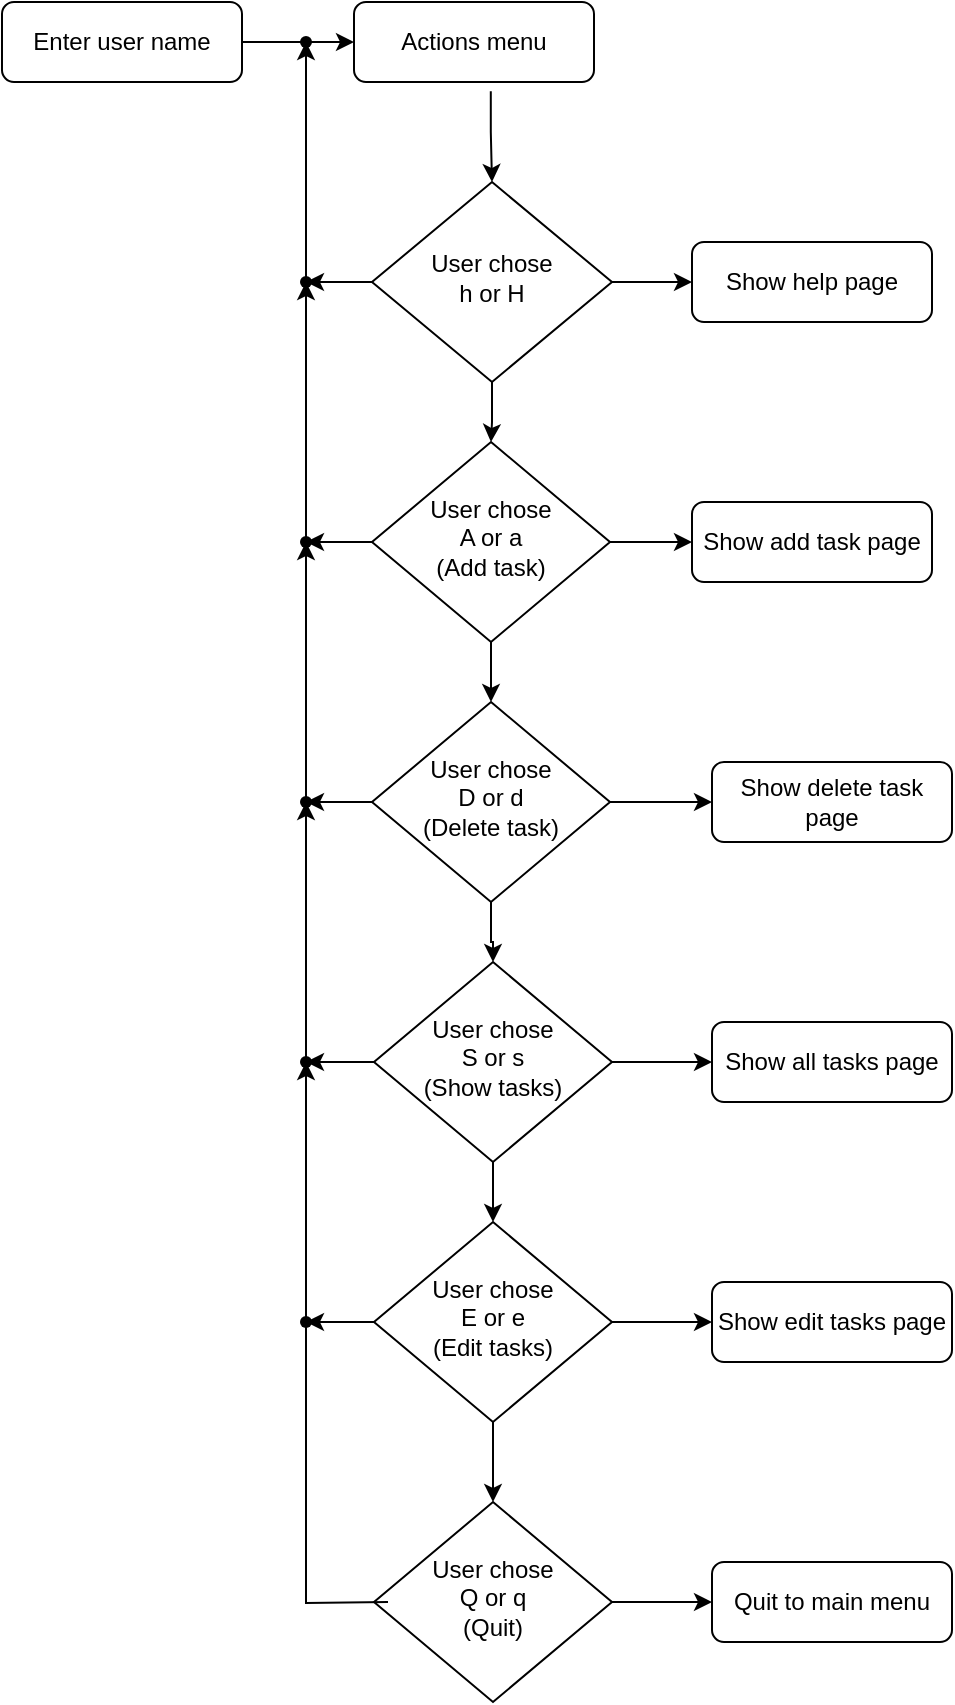 <mxfile compressed="true" version="24.5.3" type="device"><diagram id="C5RBs43oDa-KdzZeNtuy" name="Page-1"><mxGraphModel dx="1091" dy="664" grid="1" gridSize="10" guides="1" tooltips="1" connect="1" arrows="1" fold="1" page="1" pageScale="1" pageWidth="1920" pageHeight="1200" math="0" shadow="0"><root><mxCell id="WIyWlLk6GJQsqaUBKTNV-0"/><mxCell id="WIyWlLk6GJQsqaUBKTNV-1" parent="WIyWlLk6GJQsqaUBKTNV-0"/><mxCell id="Yez8xT51xrSysQCl3FHD-80" value="" style="edgeStyle=orthogonalEdgeStyle;rounded=0;orthogonalLoop=1;jettySize=auto;html=1;entryX=0;entryY=0.5;entryDx=0;entryDy=0;" parent="WIyWlLk6GJQsqaUBKTNV-1" source="WIyWlLk6GJQsqaUBKTNV-3" target="Yez8xT51xrSysQCl3FHD-1" edge="1"><mxGeometry relative="1" as="geometry"><mxPoint x="565" y="100" as="targetPoint"/></mxGeometry></mxCell><mxCell id="WIyWlLk6GJQsqaUBKTNV-3" value="Enter user name" style="rounded=1;whiteSpace=wrap;html=1;fontSize=12;glass=0;strokeWidth=1;shadow=0;" parent="WIyWlLk6GJQsqaUBKTNV-1" vertex="1"><mxGeometry x="313" y="80" width="120" height="40" as="geometry"/></mxCell><mxCell id="Yez8xT51xrSysQCl3FHD-25" value="" style="edgeStyle=orthogonalEdgeStyle;rounded=0;orthogonalLoop=1;jettySize=auto;html=1;" parent="WIyWlLk6GJQsqaUBKTNV-1" source="WIyWlLk6GJQsqaUBKTNV-6" target="WIyWlLk6GJQsqaUBKTNV-7" edge="1"><mxGeometry relative="1" as="geometry"/></mxCell><mxCell id="Yez8xT51xrSysQCl3FHD-31" value="" style="edgeStyle=orthogonalEdgeStyle;rounded=0;orthogonalLoop=1;jettySize=auto;html=1;" parent="WIyWlLk6GJQsqaUBKTNV-1" source="WIyWlLk6GJQsqaUBKTNV-6" target="Yez8xT51xrSysQCl3FHD-29" edge="1"><mxGeometry relative="1" as="geometry"/></mxCell><mxCell id="Yez8xT51xrSysQCl3FHD-50" value="" style="edgeStyle=orthogonalEdgeStyle;rounded=0;orthogonalLoop=1;jettySize=auto;html=1;" parent="WIyWlLk6GJQsqaUBKTNV-1" source="WIyWlLk6GJQsqaUBKTNV-6" target="Yez8xT51xrSysQCl3FHD-49" edge="1"><mxGeometry relative="1" as="geometry"/></mxCell><mxCell id="WIyWlLk6GJQsqaUBKTNV-6" value="User chose&lt;div&gt;h or H&lt;/div&gt;" style="rhombus;whiteSpace=wrap;html=1;shadow=0;fontFamily=Helvetica;fontSize=12;align=center;strokeWidth=1;spacing=6;spacingTop=-4;" parent="WIyWlLk6GJQsqaUBKTNV-1" vertex="1"><mxGeometry x="498" y="170" width="120" height="100" as="geometry"/></mxCell><mxCell id="WIyWlLk6GJQsqaUBKTNV-7" value="Show help page" style="rounded=1;whiteSpace=wrap;html=1;fontSize=12;glass=0;strokeWidth=1;shadow=0;" parent="WIyWlLk6GJQsqaUBKTNV-1" vertex="1"><mxGeometry x="658" y="200" width="120" height="40" as="geometry"/></mxCell><mxCell id="Yez8xT51xrSysQCl3FHD-0" style="edgeStyle=orthogonalEdgeStyle;rounded=0;orthogonalLoop=1;jettySize=auto;html=1;exitX=0.57;exitY=1.115;exitDx=0;exitDy=0;entryX=0.5;entryY=0;entryDx=0;entryDy=0;exitPerimeter=0;" parent="WIyWlLk6GJQsqaUBKTNV-1" source="Yez8xT51xrSysQCl3FHD-1" target="WIyWlLk6GJQsqaUBKTNV-6" edge="1"><mxGeometry relative="1" as="geometry"/></mxCell><mxCell id="Yez8xT51xrSysQCl3FHD-1" value="Actions menu&lt;div&gt;&lt;/div&gt;" style="rounded=1;whiteSpace=wrap;html=1;fontSize=12;glass=0;strokeWidth=1;shadow=0;" parent="WIyWlLk6GJQsqaUBKTNV-1" vertex="1"><mxGeometry x="489" y="80" width="120" height="40" as="geometry"/></mxCell><mxCell id="Yez8xT51xrSysQCl3FHD-34" value="" style="edgeStyle=orthogonalEdgeStyle;rounded=0;orthogonalLoop=1;jettySize=auto;html=1;" parent="WIyWlLk6GJQsqaUBKTNV-1" source="Yez8xT51xrSysQCl3FHD-29" target="Yez8xT51xrSysQCl3FHD-32" edge="1"><mxGeometry relative="1" as="geometry"/></mxCell><mxCell id="Yez8xT51xrSysQCl3FHD-53" value="" style="edgeStyle=orthogonalEdgeStyle;rounded=0;orthogonalLoop=1;jettySize=auto;html=1;" parent="WIyWlLk6GJQsqaUBKTNV-1" source="Yez8xT51xrSysQCl3FHD-29" target="Yez8xT51xrSysQCl3FHD-52" edge="1"><mxGeometry relative="1" as="geometry"/></mxCell><mxCell id="Yez8xT51xrSysQCl3FHD-68" value="" style="edgeStyle=orthogonalEdgeStyle;rounded=0;orthogonalLoop=1;jettySize=auto;html=1;" parent="WIyWlLk6GJQsqaUBKTNV-1" source="Yez8xT51xrSysQCl3FHD-29" target="Yez8xT51xrSysQCl3FHD-63" edge="1"><mxGeometry relative="1" as="geometry"/></mxCell><mxCell id="Yez8xT51xrSysQCl3FHD-29" value="User chose&lt;div&gt;A or a&lt;/div&gt;&lt;div&gt;(Add task)&lt;/div&gt;" style="rhombus;whiteSpace=wrap;html=1;shadow=0;fontFamily=Helvetica;fontSize=12;align=center;strokeWidth=1;spacing=6;spacingTop=-4;" parent="WIyWlLk6GJQsqaUBKTNV-1" vertex="1"><mxGeometry x="498" y="300" width="119" height="100" as="geometry"/></mxCell><mxCell id="Yez8xT51xrSysQCl3FHD-35" value="" style="edgeStyle=orthogonalEdgeStyle;rounded=0;orthogonalLoop=1;jettySize=auto;html=1;" parent="WIyWlLk6GJQsqaUBKTNV-1" source="Yez8xT51xrSysQCl3FHD-32" target="Yez8xT51xrSysQCl3FHD-33" edge="1"><mxGeometry relative="1" as="geometry"/></mxCell><mxCell id="Yez8xT51xrSysQCl3FHD-56" value="" style="edgeStyle=orthogonalEdgeStyle;rounded=0;orthogonalLoop=1;jettySize=auto;html=1;" parent="WIyWlLk6GJQsqaUBKTNV-1" source="Yez8xT51xrSysQCl3FHD-32" target="Yez8xT51xrSysQCl3FHD-55" edge="1"><mxGeometry relative="1" as="geometry"/></mxCell><mxCell id="Yez8xT51xrSysQCl3FHD-69" value="" style="edgeStyle=orthogonalEdgeStyle;rounded=0;orthogonalLoop=1;jettySize=auto;html=1;" parent="WIyWlLk6GJQsqaUBKTNV-1" source="Yez8xT51xrSysQCl3FHD-32" target="Yez8xT51xrSysQCl3FHD-64" edge="1"><mxGeometry relative="1" as="geometry"/></mxCell><mxCell id="Yez8xT51xrSysQCl3FHD-32" value="User chose&lt;div&gt;D or d&lt;/div&gt;&lt;div&gt;(Delete&lt;span style=&quot;background-color: initial;&quot;&gt;&amp;nbsp;task)&lt;/span&gt;&lt;/div&gt;" style="rhombus;whiteSpace=wrap;html=1;shadow=0;fontFamily=Helvetica;fontSize=12;align=center;strokeWidth=1;spacing=6;spacingTop=-4;" parent="WIyWlLk6GJQsqaUBKTNV-1" vertex="1"><mxGeometry x="498" y="430" width="119" height="100" as="geometry"/></mxCell><mxCell id="Yez8xT51xrSysQCl3FHD-44" value="" style="edgeStyle=orthogonalEdgeStyle;rounded=0;orthogonalLoop=1;jettySize=auto;html=1;" parent="WIyWlLk6GJQsqaUBKTNV-1" source="Yez8xT51xrSysQCl3FHD-33" target="Yez8xT51xrSysQCl3FHD-43" edge="1"><mxGeometry relative="1" as="geometry"/></mxCell><mxCell id="Yez8xT51xrSysQCl3FHD-59" value="" style="edgeStyle=orthogonalEdgeStyle;rounded=0;orthogonalLoop=1;jettySize=auto;html=1;" parent="WIyWlLk6GJQsqaUBKTNV-1" source="Yez8xT51xrSysQCl3FHD-33" target="Yez8xT51xrSysQCl3FHD-58" edge="1"><mxGeometry relative="1" as="geometry"/></mxCell><mxCell id="Yez8xT51xrSysQCl3FHD-70" value="" style="edgeStyle=orthogonalEdgeStyle;rounded=0;orthogonalLoop=1;jettySize=auto;html=1;" parent="WIyWlLk6GJQsqaUBKTNV-1" source="Yez8xT51xrSysQCl3FHD-33" target="Yez8xT51xrSysQCl3FHD-65" edge="1"><mxGeometry relative="1" as="geometry"/></mxCell><mxCell id="Yez8xT51xrSysQCl3FHD-33" value="User chose&lt;div&gt;S or s&lt;/div&gt;&lt;div&gt;(Show tasks)&lt;/div&gt;" style="rhombus;whiteSpace=wrap;html=1;shadow=0;fontFamily=Helvetica;fontSize=12;align=center;strokeWidth=1;spacing=6;spacingTop=-4;" parent="WIyWlLk6GJQsqaUBKTNV-1" vertex="1"><mxGeometry x="499" y="560" width="119" height="100" as="geometry"/></mxCell><mxCell id="Yez8xT51xrSysQCl3FHD-47" value="" style="edgeStyle=orthogonalEdgeStyle;rounded=0;orthogonalLoop=1;jettySize=auto;html=1;" parent="WIyWlLk6GJQsqaUBKTNV-1" source="Yez8xT51xrSysQCl3FHD-46" edge="1"><mxGeometry relative="1" as="geometry"><mxPoint x="506" y="880" as="sourcePoint"/><mxPoint x="465" y="100" as="targetPoint"/></mxGeometry></mxCell><mxCell id="Yez8xT51xrSysQCl3FHD-72" value="" style="edgeStyle=orthogonalEdgeStyle;rounded=0;orthogonalLoop=1;jettySize=auto;html=1;" parent="WIyWlLk6GJQsqaUBKTNV-1" source="Yez8xT51xrSysQCl3FHD-41" target="Yez8xT51xrSysQCl3FHD-66" edge="1"><mxGeometry relative="1" as="geometry"/></mxCell><mxCell id="Yez8xT51xrSysQCl3FHD-41" value="User chose&lt;div&gt;Q or q&lt;/div&gt;&lt;div&gt;(Quit)&lt;/div&gt;" style="rhombus;whiteSpace=wrap;html=1;shadow=0;fontFamily=Helvetica;fontSize=12;align=center;strokeWidth=1;spacing=6;spacingTop=-4;" parent="WIyWlLk6GJQsqaUBKTNV-1" vertex="1"><mxGeometry x="499" y="830" width="119" height="100" as="geometry"/></mxCell><mxCell id="Yez8xT51xrSysQCl3FHD-45" value="" style="edgeStyle=orthogonalEdgeStyle;rounded=0;orthogonalLoop=1;jettySize=auto;html=1;" parent="WIyWlLk6GJQsqaUBKTNV-1" source="Yez8xT51xrSysQCl3FHD-43" target="Yez8xT51xrSysQCl3FHD-41" edge="1"><mxGeometry relative="1" as="geometry"/></mxCell><mxCell id="Yez8xT51xrSysQCl3FHD-62" value="" style="edgeStyle=orthogonalEdgeStyle;rounded=0;orthogonalLoop=1;jettySize=auto;html=1;" parent="WIyWlLk6GJQsqaUBKTNV-1" source="Yez8xT51xrSysQCl3FHD-43" target="Yez8xT51xrSysQCl3FHD-61" edge="1"><mxGeometry relative="1" as="geometry"/></mxCell><mxCell id="Yez8xT51xrSysQCl3FHD-71" value="" style="edgeStyle=orthogonalEdgeStyle;rounded=0;orthogonalLoop=1;jettySize=auto;html=1;" parent="WIyWlLk6GJQsqaUBKTNV-1" source="Yez8xT51xrSysQCl3FHD-43" target="Yez8xT51xrSysQCl3FHD-67" edge="1"><mxGeometry relative="1" as="geometry"/></mxCell><mxCell id="Yez8xT51xrSysQCl3FHD-43" value="User chose&lt;div&gt;E or e&lt;/div&gt;&lt;div&gt;(Edit&lt;span style=&quot;background-color: initial;&quot;&gt;&amp;nbsp;tasks)&lt;/span&gt;&lt;/div&gt;" style="rhombus;whiteSpace=wrap;html=1;shadow=0;fontFamily=Helvetica;fontSize=12;align=center;strokeWidth=1;spacing=6;spacingTop=-4;" parent="WIyWlLk6GJQsqaUBKTNV-1" vertex="1"><mxGeometry x="499" y="690" width="119" height="100" as="geometry"/></mxCell><mxCell id="Yez8xT51xrSysQCl3FHD-51" value="" style="edgeStyle=orthogonalEdgeStyle;rounded=0;orthogonalLoop=1;jettySize=auto;html=1;" parent="WIyWlLk6GJQsqaUBKTNV-1" source="Yez8xT51xrSysQCl3FHD-52" target="Yez8xT51xrSysQCl3FHD-49" edge="1"><mxGeometry relative="1" as="geometry"><mxPoint x="506" y="880" as="sourcePoint"/><mxPoint x="465" y="100" as="targetPoint"/></mxGeometry></mxCell><mxCell id="Yez8xT51xrSysQCl3FHD-49" value="" style="shape=waypoint;sketch=0;size=6;pointerEvents=1;points=[];fillColor=default;resizable=0;rotatable=0;perimeter=centerPerimeter;snapToPoint=1;shadow=0;strokeWidth=1;spacing=6;spacingTop=-4;" parent="WIyWlLk6GJQsqaUBKTNV-1" vertex="1"><mxGeometry x="455" y="210" width="20" height="20" as="geometry"/></mxCell><mxCell id="Yez8xT51xrSysQCl3FHD-54" value="" style="edgeStyle=orthogonalEdgeStyle;rounded=0;orthogonalLoop=1;jettySize=auto;html=1;" parent="WIyWlLk6GJQsqaUBKTNV-1" source="Yez8xT51xrSysQCl3FHD-55" target="Yez8xT51xrSysQCl3FHD-52" edge="1"><mxGeometry relative="1" as="geometry"><mxPoint x="506" y="880" as="sourcePoint"/><mxPoint x="465" y="220" as="targetPoint"/></mxGeometry></mxCell><mxCell id="Yez8xT51xrSysQCl3FHD-52" value="" style="shape=waypoint;sketch=0;size=6;pointerEvents=1;points=[];fillColor=default;resizable=0;rotatable=0;perimeter=centerPerimeter;snapToPoint=1;shadow=0;strokeWidth=1;spacing=6;spacingTop=-4;" parent="WIyWlLk6GJQsqaUBKTNV-1" vertex="1"><mxGeometry x="455" y="340" width="20" height="20" as="geometry"/></mxCell><mxCell id="Yez8xT51xrSysQCl3FHD-57" value="" style="edgeStyle=orthogonalEdgeStyle;rounded=0;orthogonalLoop=1;jettySize=auto;html=1;" parent="WIyWlLk6GJQsqaUBKTNV-1" source="Yez8xT51xrSysQCl3FHD-58" target="Yez8xT51xrSysQCl3FHD-55" edge="1"><mxGeometry relative="1" as="geometry"><mxPoint x="506" y="880" as="sourcePoint"/><mxPoint x="465" y="350" as="targetPoint"/></mxGeometry></mxCell><mxCell id="Yez8xT51xrSysQCl3FHD-55" value="" style="shape=waypoint;sketch=0;size=6;pointerEvents=1;points=[];fillColor=default;resizable=0;rotatable=0;perimeter=centerPerimeter;snapToPoint=1;shadow=0;strokeWidth=1;spacing=6;spacingTop=-4;" parent="WIyWlLk6GJQsqaUBKTNV-1" vertex="1"><mxGeometry x="455" y="470" width="20" height="20" as="geometry"/></mxCell><mxCell id="Yez8xT51xrSysQCl3FHD-60" value="" style="edgeStyle=orthogonalEdgeStyle;rounded=0;orthogonalLoop=1;jettySize=auto;html=1;" parent="WIyWlLk6GJQsqaUBKTNV-1" target="Yez8xT51xrSysQCl3FHD-58" edge="1"><mxGeometry relative="1" as="geometry"><mxPoint x="506" y="880" as="sourcePoint"/><mxPoint x="465" y="480" as="targetPoint"/></mxGeometry></mxCell><mxCell id="Yez8xT51xrSysQCl3FHD-58" value="" style="shape=waypoint;sketch=0;size=6;pointerEvents=1;points=[];fillColor=default;resizable=0;rotatable=0;perimeter=centerPerimeter;snapToPoint=1;shadow=0;strokeWidth=1;spacing=6;spacingTop=-4;" parent="WIyWlLk6GJQsqaUBKTNV-1" vertex="1"><mxGeometry x="455" y="600" width="20" height="20" as="geometry"/></mxCell><mxCell id="Yez8xT51xrSysQCl3FHD-61" value="" style="shape=waypoint;sketch=0;size=6;pointerEvents=1;points=[];fillColor=default;resizable=0;rotatable=0;perimeter=centerPerimeter;snapToPoint=1;shadow=0;strokeWidth=1;spacing=6;spacingTop=-4;" parent="WIyWlLk6GJQsqaUBKTNV-1" vertex="1"><mxGeometry x="455" y="730" width="20" height="20" as="geometry"/></mxCell><mxCell id="Yez8xT51xrSysQCl3FHD-63" value="Show add task page" style="rounded=1;whiteSpace=wrap;html=1;fontSize=12;glass=0;strokeWidth=1;shadow=0;" parent="WIyWlLk6GJQsqaUBKTNV-1" vertex="1"><mxGeometry x="658" y="330" width="120" height="40" as="geometry"/></mxCell><mxCell id="Yez8xT51xrSysQCl3FHD-64" value="Show delete task page" style="rounded=1;whiteSpace=wrap;html=1;fontSize=12;glass=0;strokeWidth=1;shadow=0;" parent="WIyWlLk6GJQsqaUBKTNV-1" vertex="1"><mxGeometry x="668" y="460" width="120" height="40" as="geometry"/></mxCell><mxCell id="Yez8xT51xrSysQCl3FHD-65" value="Show all tasks&lt;span style=&quot;background-color: initial;&quot;&gt;&amp;nbsp;page&lt;/span&gt;" style="rounded=1;whiteSpace=wrap;html=1;fontSize=12;glass=0;strokeWidth=1;shadow=0;" parent="WIyWlLk6GJQsqaUBKTNV-1" vertex="1"><mxGeometry x="668" y="590" width="120" height="40" as="geometry"/></mxCell><mxCell id="Yez8xT51xrSysQCl3FHD-66" value="Quit to main menu" style="rounded=1;whiteSpace=wrap;html=1;fontSize=12;glass=0;strokeWidth=1;shadow=0;" parent="WIyWlLk6GJQsqaUBKTNV-1" vertex="1"><mxGeometry x="668" y="860" width="120" height="40" as="geometry"/></mxCell><mxCell id="Yez8xT51xrSysQCl3FHD-67" value="Show edit tasks page" style="rounded=1;whiteSpace=wrap;html=1;fontSize=12;glass=0;strokeWidth=1;shadow=0;" parent="WIyWlLk6GJQsqaUBKTNV-1" vertex="1"><mxGeometry x="668" y="720" width="120" height="40" as="geometry"/></mxCell><mxCell id="Yez8xT51xrSysQCl3FHD-81" value="" style="edgeStyle=orthogonalEdgeStyle;rounded=0;orthogonalLoop=1;jettySize=auto;html=1;" parent="WIyWlLk6GJQsqaUBKTNV-1" source="Yez8xT51xrSysQCl3FHD-49" target="Yez8xT51xrSysQCl3FHD-46" edge="1"><mxGeometry relative="1" as="geometry"><mxPoint x="465" y="220" as="sourcePoint"/><mxPoint x="465" y="100" as="targetPoint"/></mxGeometry></mxCell><mxCell id="Yez8xT51xrSysQCl3FHD-46" value="" style="shape=waypoint;sketch=0;size=6;pointerEvents=1;points=[];fillColor=default;resizable=0;rotatable=0;perimeter=centerPerimeter;snapToPoint=1;shadow=0;strokeWidth=1;spacing=6;spacingTop=-4;" parent="WIyWlLk6GJQsqaUBKTNV-1" vertex="1"><mxGeometry x="455" y="90" width="20" height="20" as="geometry"/></mxCell></root></mxGraphModel></diagram></mxfile>